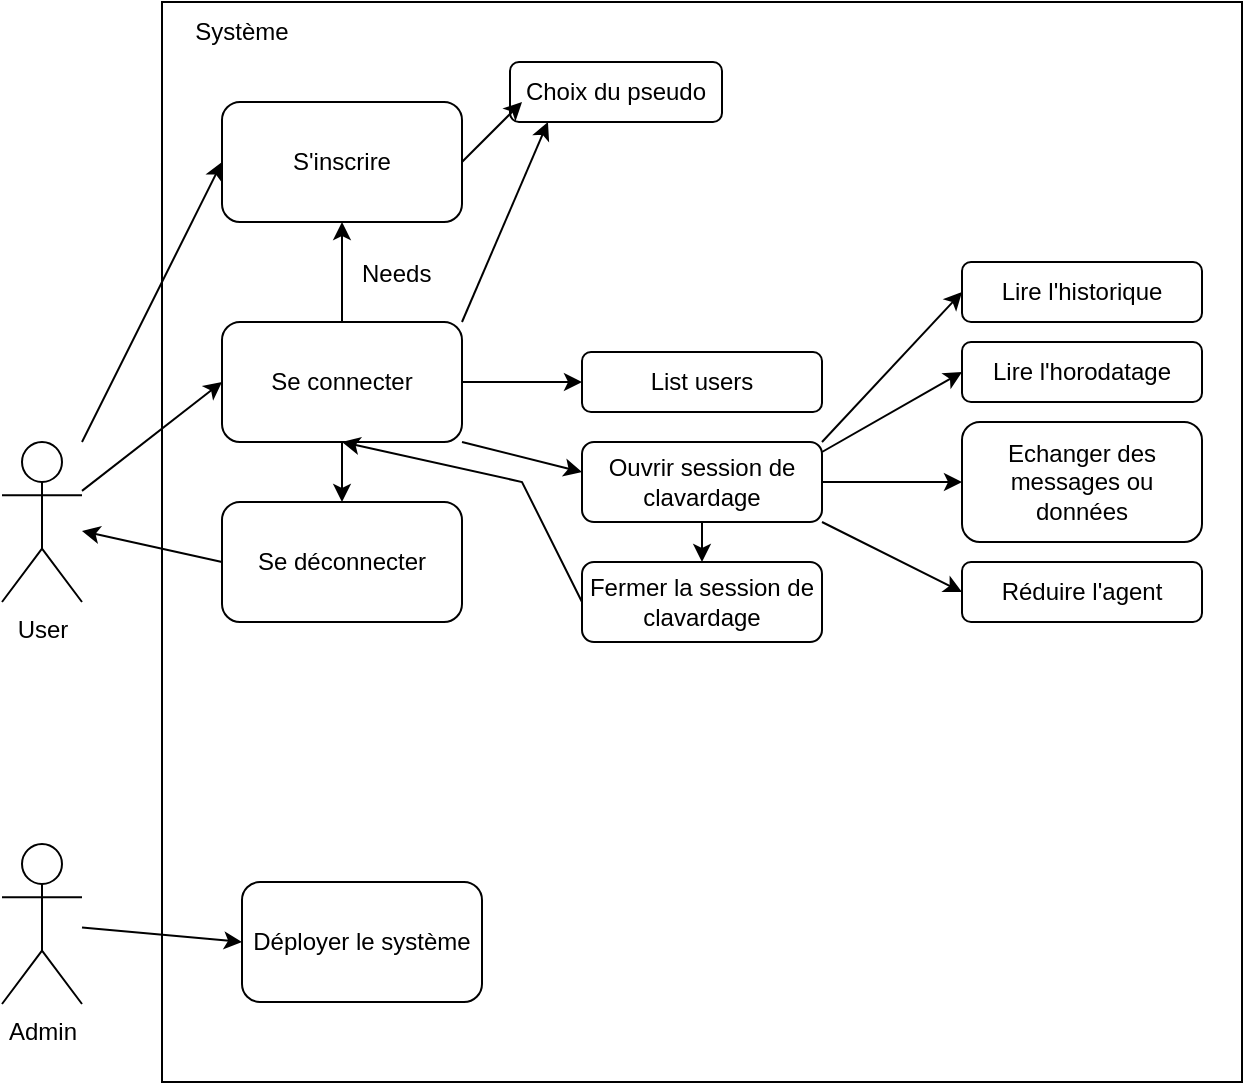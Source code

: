 <mxfile version="15.5.5" type="github">
  <diagram id="XhB2to4kG5L8HakGSKaH" name="Page-1">
    <mxGraphModel dx="1350" dy="1430" grid="1" gridSize="10" guides="1" tooltips="1" connect="1" arrows="1" fold="1" page="1" pageScale="1" pageWidth="827" pageHeight="1169" math="0" shadow="0">
      <root>
        <mxCell id="0" />
        <mxCell id="1" parent="0" />
        <mxCell id="im4CXBcGU4NwnVza-3kN-1" value="Admin" style="shape=umlActor;verticalLabelPosition=bottom;verticalAlign=top;html=1;outlineConnect=0;" vertex="1" parent="1">
          <mxGeometry x="40" y="441" width="40" height="80" as="geometry" />
        </mxCell>
        <mxCell id="im4CXBcGU4NwnVza-3kN-2" value="" style="whiteSpace=wrap;html=1;aspect=fixed;" vertex="1" parent="1">
          <mxGeometry x="120" y="20" width="540" height="540" as="geometry" />
        </mxCell>
        <mxCell id="im4CXBcGU4NwnVza-3kN-4" value="User" style="shape=umlActor;verticalLabelPosition=bottom;verticalAlign=top;html=1;outlineConnect=0;" vertex="1" parent="1">
          <mxGeometry x="40" y="240" width="40" height="80" as="geometry" />
        </mxCell>
        <mxCell id="im4CXBcGU4NwnVza-3kN-5" value="S&#39;inscrire" style="rounded=1;whiteSpace=wrap;html=1;" vertex="1" parent="1">
          <mxGeometry x="150" y="70" width="120" height="60" as="geometry" />
        </mxCell>
        <mxCell id="im4CXBcGU4NwnVza-3kN-6" value="" style="endArrow=classic;html=1;rounded=0;entryX=0;entryY=0.5;entryDx=0;entryDy=0;" edge="1" parent="1" source="im4CXBcGU4NwnVza-3kN-4" target="im4CXBcGU4NwnVza-3kN-5">
          <mxGeometry width="50" height="50" relative="1" as="geometry">
            <mxPoint x="270" y="90" as="sourcePoint" />
            <mxPoint x="320" y="40" as="targetPoint" />
          </mxGeometry>
        </mxCell>
        <mxCell id="im4CXBcGU4NwnVza-3kN-7" value="Choix du pseudo" style="rounded=1;whiteSpace=wrap;html=1;" vertex="1" parent="1">
          <mxGeometry x="294" y="50" width="106" height="30" as="geometry" />
        </mxCell>
        <mxCell id="im4CXBcGU4NwnVza-3kN-8" value="" style="endArrow=classic;html=1;rounded=0;" edge="1" parent="1">
          <mxGeometry width="50" height="50" relative="1" as="geometry">
            <mxPoint x="270" y="100" as="sourcePoint" />
            <mxPoint x="300" y="70" as="targetPoint" />
          </mxGeometry>
        </mxCell>
        <mxCell id="im4CXBcGU4NwnVza-3kN-10" value="Se connecter" style="rounded=1;whiteSpace=wrap;html=1;" vertex="1" parent="1">
          <mxGeometry x="150" y="180" width="120" height="60" as="geometry" />
        </mxCell>
        <mxCell id="im4CXBcGU4NwnVza-3kN-11" value="" style="endArrow=classic;html=1;rounded=0;entryX=0.5;entryY=1;entryDx=0;entryDy=0;" edge="1" parent="1" target="im4CXBcGU4NwnVza-3kN-5">
          <mxGeometry width="50" height="50" relative="1" as="geometry">
            <mxPoint x="210" y="180" as="sourcePoint" />
            <mxPoint x="260" y="130" as="targetPoint" />
          </mxGeometry>
        </mxCell>
        <mxCell id="im4CXBcGU4NwnVza-3kN-12" value="Needs" style="text;strokeColor=none;fillColor=none;align=left;verticalAlign=middle;spacingLeft=4;spacingRight=4;overflow=hidden;points=[[0,0.5],[1,0.5]];portConstraint=eastwest;rotatable=0;" vertex="1" parent="1">
          <mxGeometry x="214" y="140" width="80" height="30" as="geometry" />
        </mxCell>
        <mxCell id="im4CXBcGU4NwnVza-3kN-13" value="" style="endArrow=classic;html=1;rounded=0;entryX=0;entryY=0.5;entryDx=0;entryDy=0;" edge="1" parent="1" source="im4CXBcGU4NwnVza-3kN-4" target="im4CXBcGU4NwnVza-3kN-10">
          <mxGeometry width="50" height="50" relative="1" as="geometry">
            <mxPoint x="270" y="300" as="sourcePoint" />
            <mxPoint x="320" y="250" as="targetPoint" />
          </mxGeometry>
        </mxCell>
        <mxCell id="im4CXBcGU4NwnVza-3kN-14" value="" style="endArrow=classic;html=1;rounded=0;exitX=1;exitY=0;exitDx=0;exitDy=0;entryX=0.179;entryY=1;entryDx=0;entryDy=0;entryPerimeter=0;" edge="1" parent="1" source="im4CXBcGU4NwnVza-3kN-10" target="im4CXBcGU4NwnVza-3kN-7">
          <mxGeometry width="50" height="50" relative="1" as="geometry">
            <mxPoint x="270" y="300" as="sourcePoint" />
            <mxPoint x="320" y="250" as="targetPoint" />
          </mxGeometry>
        </mxCell>
        <mxCell id="im4CXBcGU4NwnVza-3kN-15" value="List users" style="rounded=1;whiteSpace=wrap;html=1;" vertex="1" parent="1">
          <mxGeometry x="330" y="195" width="120" height="30" as="geometry" />
        </mxCell>
        <mxCell id="im4CXBcGU4NwnVza-3kN-16" value="" style="endArrow=classic;html=1;rounded=0;exitX=1;exitY=0.5;exitDx=0;exitDy=0;" edge="1" parent="1" source="im4CXBcGU4NwnVza-3kN-10">
          <mxGeometry width="50" height="50" relative="1" as="geometry">
            <mxPoint x="280" y="260" as="sourcePoint" />
            <mxPoint x="330" y="210" as="targetPoint" />
          </mxGeometry>
        </mxCell>
        <mxCell id="im4CXBcGU4NwnVza-3kN-17" value="Ouvrir session de clavardage" style="rounded=1;whiteSpace=wrap;html=1;" vertex="1" parent="1">
          <mxGeometry x="330" y="240" width="120" height="40" as="geometry" />
        </mxCell>
        <mxCell id="im4CXBcGU4NwnVza-3kN-18" value="" style="endArrow=classic;html=1;rounded=0;exitX=1;exitY=1;exitDx=0;exitDy=0;" edge="1" parent="1" source="im4CXBcGU4NwnVza-3kN-10">
          <mxGeometry width="50" height="50" relative="1" as="geometry">
            <mxPoint x="280" y="305" as="sourcePoint" />
            <mxPoint x="330" y="255" as="targetPoint" />
          </mxGeometry>
        </mxCell>
        <mxCell id="im4CXBcGU4NwnVza-3kN-19" value="Echanger des messages ou données" style="rounded=1;whiteSpace=wrap;html=1;" vertex="1" parent="1">
          <mxGeometry x="520" y="230" width="120" height="60" as="geometry" />
        </mxCell>
        <mxCell id="im4CXBcGU4NwnVza-3kN-22" value="" style="endArrow=classic;html=1;rounded=0;exitX=1;exitY=0.5;exitDx=0;exitDy=0;entryX=0;entryY=0.5;entryDx=0;entryDy=0;" edge="1" parent="1" source="im4CXBcGU4NwnVza-3kN-17" target="im4CXBcGU4NwnVza-3kN-19">
          <mxGeometry width="50" height="50" relative="1" as="geometry">
            <mxPoint x="460" y="280" as="sourcePoint" />
            <mxPoint x="510" y="230" as="targetPoint" />
          </mxGeometry>
        </mxCell>
        <mxCell id="im4CXBcGU4NwnVza-3kN-23" value="" style="endArrow=classic;html=1;rounded=0;entryX=0;entryY=0.5;entryDx=0;entryDy=0;" edge="1" parent="1" target="im4CXBcGU4NwnVza-3kN-24">
          <mxGeometry width="50" height="50" relative="1" as="geometry">
            <mxPoint x="450" y="245" as="sourcePoint" />
            <mxPoint x="500" y="195" as="targetPoint" />
          </mxGeometry>
        </mxCell>
        <mxCell id="im4CXBcGU4NwnVza-3kN-24" value="Lire l&#39;horodatage" style="rounded=1;whiteSpace=wrap;html=1;" vertex="1" parent="1">
          <mxGeometry x="520" y="190" width="120" height="30" as="geometry" />
        </mxCell>
        <mxCell id="im4CXBcGU4NwnVza-3kN-26" value="Fermer la session de clavardage" style="rounded=1;whiteSpace=wrap;html=1;" vertex="1" parent="1">
          <mxGeometry x="330" y="300" width="120" height="40" as="geometry" />
        </mxCell>
        <mxCell id="im4CXBcGU4NwnVza-3kN-27" value="" style="endArrow=classic;html=1;rounded=0;exitX=0.5;exitY=1;exitDx=0;exitDy=0;entryX=0.5;entryY=0;entryDx=0;entryDy=0;" edge="1" parent="1" source="im4CXBcGU4NwnVza-3kN-17" target="im4CXBcGU4NwnVza-3kN-26">
          <mxGeometry width="50" height="50" relative="1" as="geometry">
            <mxPoint x="510" y="320" as="sourcePoint" />
            <mxPoint x="560" y="270" as="targetPoint" />
          </mxGeometry>
        </mxCell>
        <mxCell id="im4CXBcGU4NwnVza-3kN-28" value="" style="endArrow=classic;html=1;rounded=0;entryX=0.5;entryY=1;entryDx=0;entryDy=0;exitX=0;exitY=0.5;exitDx=0;exitDy=0;" edge="1" parent="1" source="im4CXBcGU4NwnVza-3kN-26" target="im4CXBcGU4NwnVza-3kN-10">
          <mxGeometry width="50" height="50" relative="1" as="geometry">
            <mxPoint x="340" y="320" as="sourcePoint" />
            <mxPoint x="390" y="270" as="targetPoint" />
            <Array as="points">
              <mxPoint x="300" y="260" />
            </Array>
          </mxGeometry>
        </mxCell>
        <mxCell id="im4CXBcGU4NwnVza-3kN-29" value="Lire l&#39;historique" style="rounded=1;whiteSpace=wrap;html=1;" vertex="1" parent="1">
          <mxGeometry x="520" y="150" width="120" height="30" as="geometry" />
        </mxCell>
        <mxCell id="im4CXBcGU4NwnVza-3kN-30" value="" style="endArrow=classic;html=1;rounded=0;exitX=1;exitY=0;exitDx=0;exitDy=0;entryX=0;entryY=0.5;entryDx=0;entryDy=0;" edge="1" parent="1" source="im4CXBcGU4NwnVza-3kN-17" target="im4CXBcGU4NwnVza-3kN-29">
          <mxGeometry width="50" height="50" relative="1" as="geometry">
            <mxPoint x="500" y="350" as="sourcePoint" />
            <mxPoint x="550" y="300" as="targetPoint" />
          </mxGeometry>
        </mxCell>
        <mxCell id="im4CXBcGU4NwnVza-3kN-31" value="Réduire l&#39;agent" style="rounded=1;whiteSpace=wrap;html=1;" vertex="1" parent="1">
          <mxGeometry x="520" y="300" width="120" height="30" as="geometry" />
        </mxCell>
        <mxCell id="im4CXBcGU4NwnVza-3kN-32" value="" style="endArrow=classic;html=1;rounded=0;exitX=1;exitY=1;exitDx=0;exitDy=0;entryX=0;entryY=0.5;entryDx=0;entryDy=0;" edge="1" parent="1" source="im4CXBcGU4NwnVza-3kN-17" target="im4CXBcGU4NwnVza-3kN-31">
          <mxGeometry width="50" height="50" relative="1" as="geometry">
            <mxPoint x="500" y="350" as="sourcePoint" />
            <mxPoint x="550" y="300" as="targetPoint" />
          </mxGeometry>
        </mxCell>
        <mxCell id="im4CXBcGU4NwnVza-3kN-34" value="Déployer le système" style="rounded=1;whiteSpace=wrap;html=1;" vertex="1" parent="1">
          <mxGeometry x="160" y="460" width="120" height="60" as="geometry" />
        </mxCell>
        <mxCell id="im4CXBcGU4NwnVza-3kN-35" value="" style="endArrow=classic;html=1;rounded=0;entryX=0;entryY=0.5;entryDx=0;entryDy=0;" edge="1" parent="1" source="im4CXBcGU4NwnVza-3kN-1" target="im4CXBcGU4NwnVza-3kN-34">
          <mxGeometry width="50" height="50" relative="1" as="geometry">
            <mxPoint x="150" y="490" as="sourcePoint" />
            <mxPoint x="200" y="440" as="targetPoint" />
          </mxGeometry>
        </mxCell>
        <mxCell id="im4CXBcGU4NwnVza-3kN-36" value="Se déconnecter" style="rounded=1;whiteSpace=wrap;html=1;" vertex="1" parent="1">
          <mxGeometry x="150" y="270" width="120" height="60" as="geometry" />
        </mxCell>
        <mxCell id="im4CXBcGU4NwnVza-3kN-37" value="" style="endArrow=classic;html=1;rounded=0;entryX=0.5;entryY=0;entryDx=0;entryDy=0;exitX=0.5;exitY=1;exitDx=0;exitDy=0;" edge="1" parent="1" source="im4CXBcGU4NwnVza-3kN-10" target="im4CXBcGU4NwnVza-3kN-36">
          <mxGeometry width="50" height="50" relative="1" as="geometry">
            <mxPoint x="150" y="340" as="sourcePoint" />
            <mxPoint x="200" y="290" as="targetPoint" />
          </mxGeometry>
        </mxCell>
        <mxCell id="im4CXBcGU4NwnVza-3kN-38" value="" style="endArrow=classic;html=1;rounded=0;exitX=0;exitY=0.5;exitDx=0;exitDy=0;" edge="1" parent="1" source="im4CXBcGU4NwnVza-3kN-36" target="im4CXBcGU4NwnVza-3kN-4">
          <mxGeometry width="50" height="50" relative="1" as="geometry">
            <mxPoint x="150" y="340" as="sourcePoint" />
            <mxPoint x="200" y="290" as="targetPoint" />
          </mxGeometry>
        </mxCell>
        <mxCell id="im4CXBcGU4NwnVza-3kN-39" value="Système" style="text;html=1;strokeColor=none;fillColor=none;align=center;verticalAlign=middle;whiteSpace=wrap;rounded=0;" vertex="1" parent="1">
          <mxGeometry x="120" y="20" width="80" height="30" as="geometry" />
        </mxCell>
      </root>
    </mxGraphModel>
  </diagram>
</mxfile>
